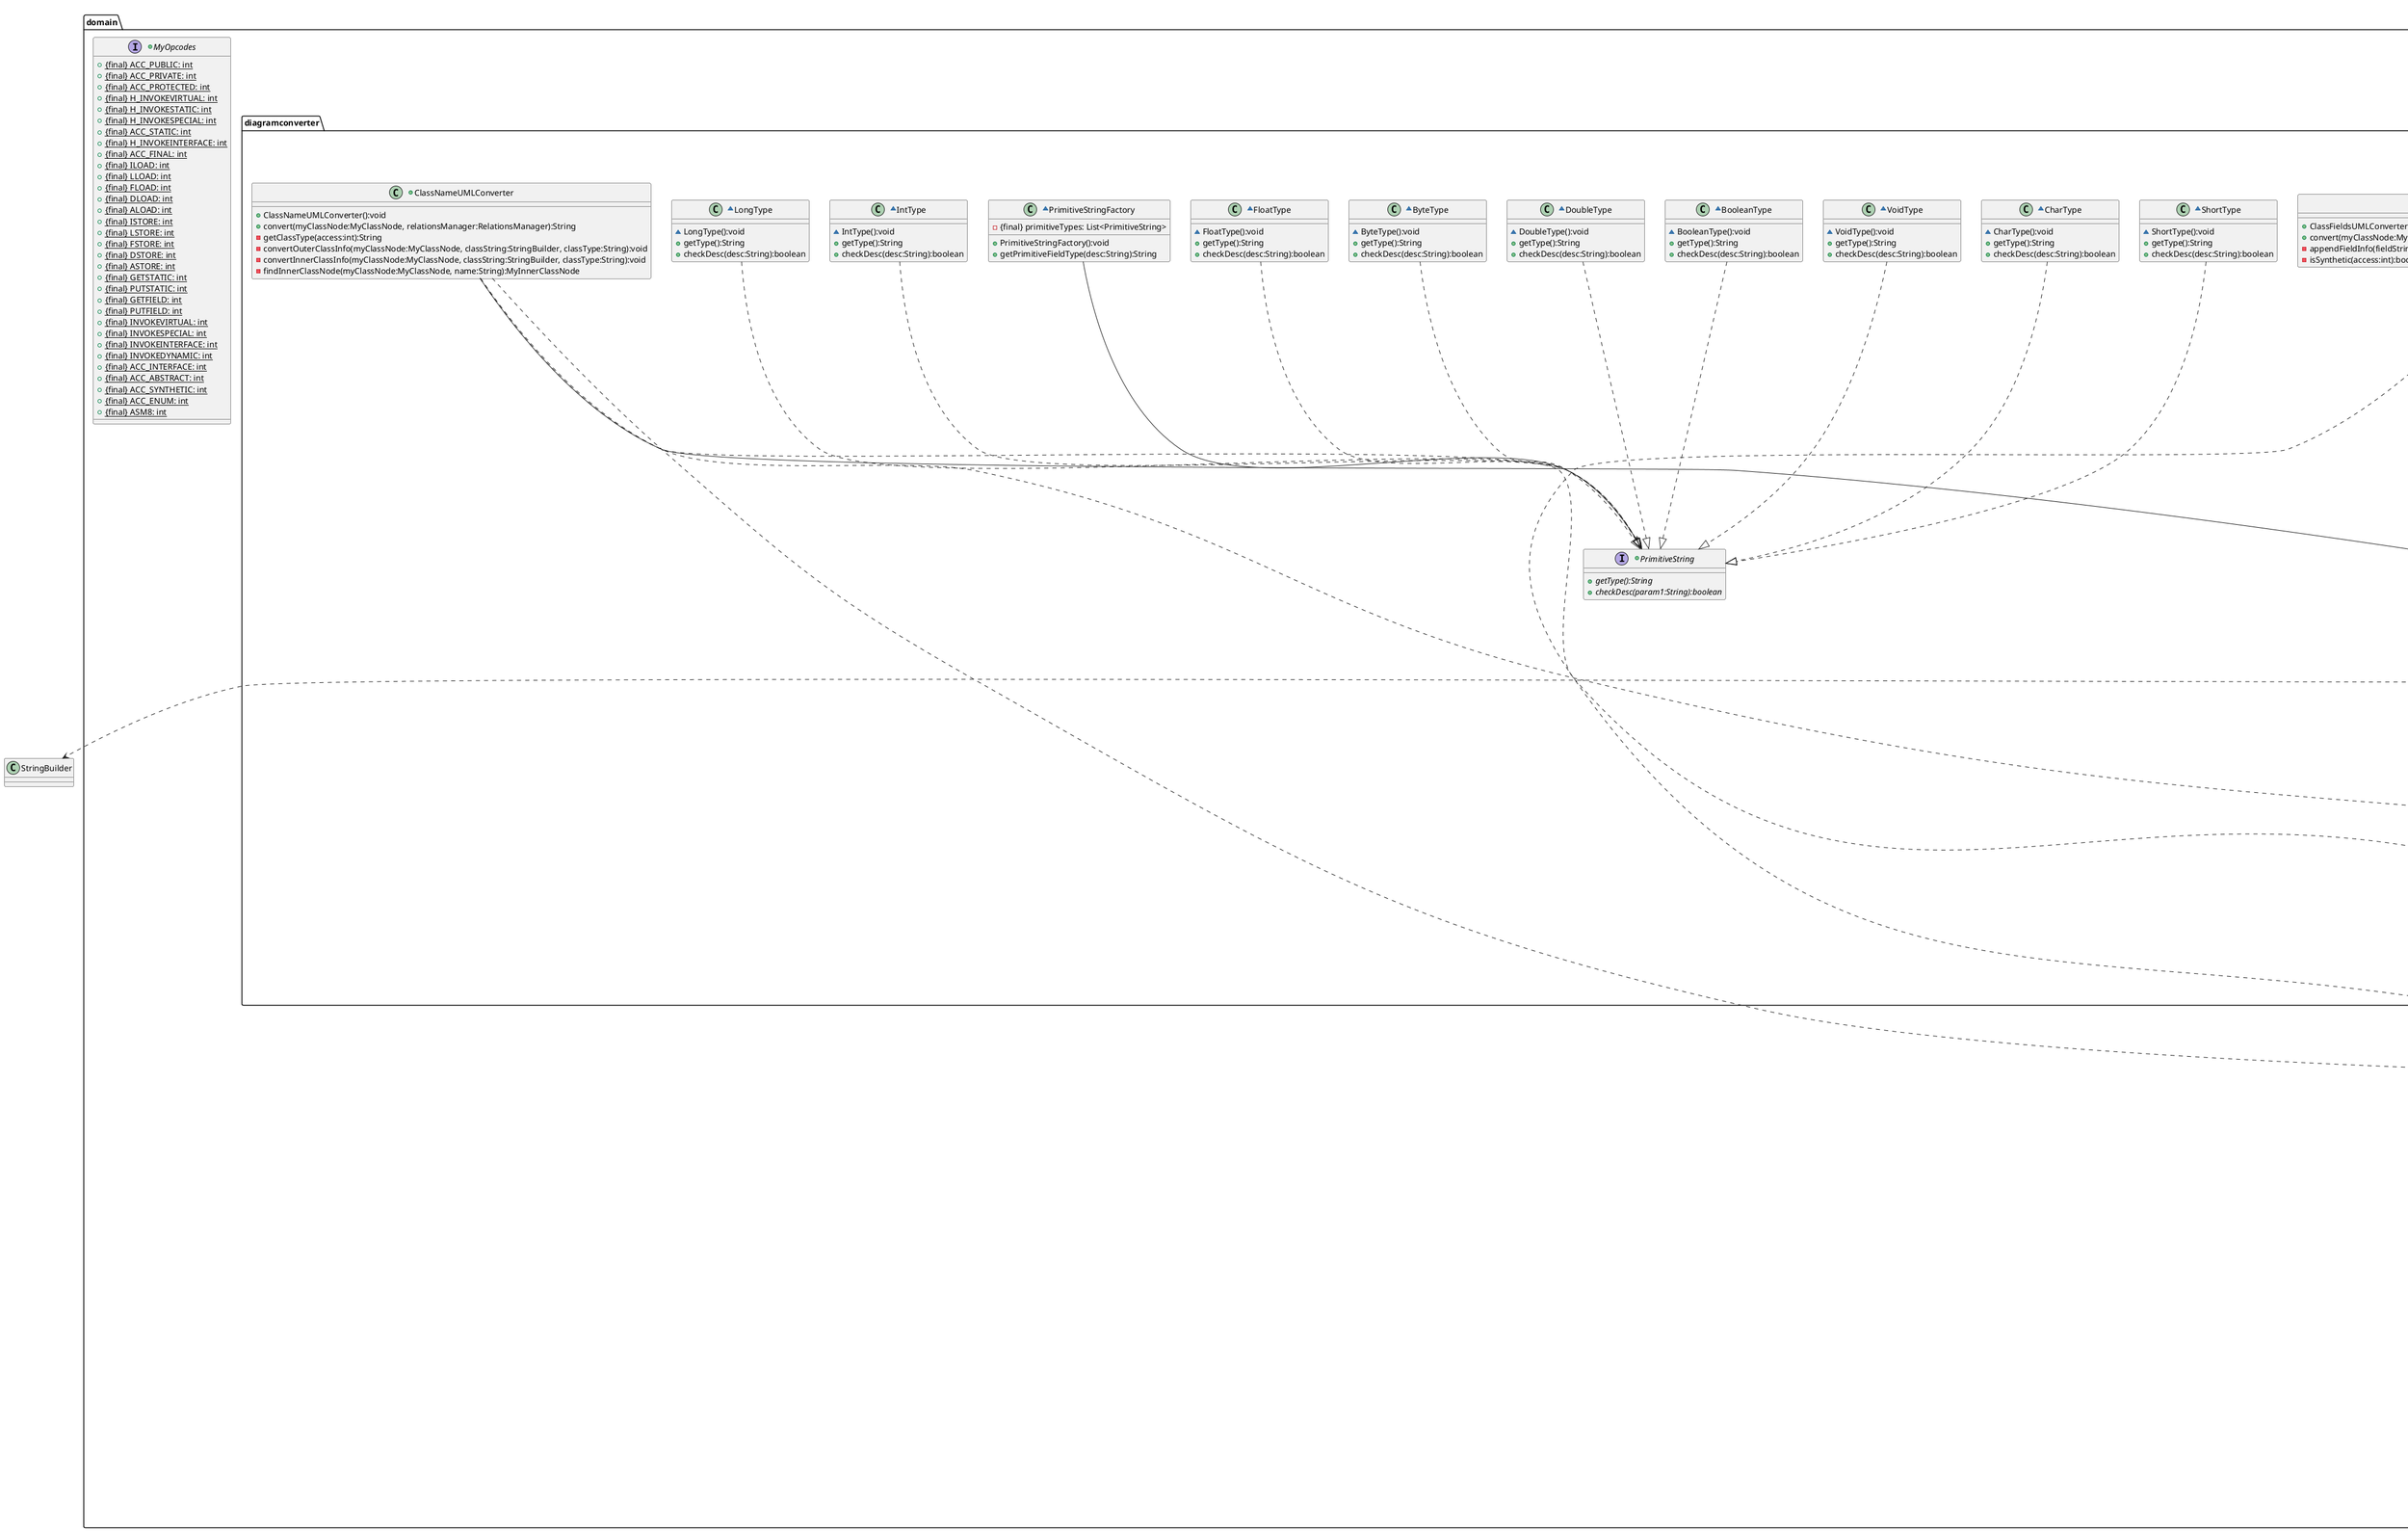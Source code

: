@startuml
package presentation {
	+class LinterMain{
	+LinterMain():void
	+{static}main(args:String[]):void
	-{static}generateAndSaveDiagramsToFile(linter:Linter, diagrams:Map<DiagramType,String>, saver:Saver):void
	-{static}parseDirectory(directoryPath:Path):Map<String,String>
	-{static}promptUserForDirectory():Path
	-{static}isValidPath(inputPath:String):boolean
	-{static}promptUserForDiagrams():Map<DiagramType,String>
	-{static}promptUser(prompt:String):String
	-{static}writeDiagramFiles(fileOutput:String, diagramType:DiagramType, stringBuilder:StringBuilder, saver:Saver):void
	+generateUMLFromPath(inputPath:Path, outputPath:String, fileName:String):void
	}

+class ANSIColors{
	+{static}{final} RESET: String
	+{static}{final} BLACK: String
	+{static}{final} RED: String
	+{static}{final} GREEN: String
	+{static}{final} YELLOW: String
	+{static}{final} BLUE: String
	+{static}{final} PURPLE: String
	+{static}{final} CYAN: String
	+{static}{final} WHITE: String
	+{static}{final} BLACK_BOLD: String
	+{static}{final} RED_BOLD: String
	+{static}{final} GREEN_BOLD: String
	+{static}{final} YELLOW_BOLD: String
	+{static}{final} BLUE_BOLD: String
	+{static}{final} PURPLE_BOLD: String
	+{static}{final} CYAN_BOLD: String
	+{static}{final} WHITE_BOLD: String
	+{static}{final} BLACK_UNDERLINED: String
	+{static}{final} RED_UNDERLINED: String
	+{static}{final} GREEN_UNDERLINED: String
	+{static}{final} YELLOW_UNDERLINED: String
	+{static}{final} BLUE_UNDERLINED: String
	+{static}{final} PURPLE_UNDERLINED: String
	+{static}{final} CYAN_UNDERLINED: String
	+{static}{final} WHITE_UNDERLINED: String
	+{static}{final} BLACK_BACKGROUND: String
	+{static}{final} RED_BACKGROUND: String
	+{static}{final} GREEN_BACKGROUND: String
	+{static}{final} YELLOW_BACKGROUND: String
	+{static}{final} BLUE_BACKGROUND: String
	+{static}{final} PURPLE_BACKGROUND: String
	+{static}{final} CYAN_BACKGROUND: String
	+{static}{final} WHITE_BACKGROUND: String
	+ANSIColors():void
	}

}
package domain.myasm {
	+class MyASMVarInsnNode{
	-{final} varInsnNode: VarInsnNode
	-{final} factory: MyASMAbstractInsnNodeFactory
	+MyASMVarInsnNode(varInsnNode:AbstractInsnNode, factory:MyASMAbstractInsnNodeFactory):void
	+getNext():MyAbstractInsnNode
	+getOpcode():int
	+getType():int
	}

+class MyASMClassNodeCreator{
	-{final} directoryPath: Path
	-{final} PACKAGE_NOT_FOUND: int
	+MyASMClassNodeCreator(directoryPath:Path):void
	-createMyClassNode(reader:ClassReader):MyClassNode
	+createMyClassNodeFromName(path:String):MyClassNode
	+createMyClassNodeFromFile(path:File):MyClassNode
	+createUniqueMyClassNodeFromName(className:String):MyClassNode
	-findRelativePath(desc:String):String
	}

+class MyASMClassNode{
	-{final} classNode: ClassNode
	+MyASMClassNode(classNode:ClassNode):void
	-convertInnerClasses():List<MyInnerClassNode>
	-convertFields():List<MyFieldNode>
	-convertMethods():List<MyMethodNode>
	+getClassNode():ClassNode
	}

+class MyASMAbstractInsnNodeFactory{
	+MyASMAbstractInsnNodeFactory():void
	+constructTypedInsnNode(node:AbstractInsnNode):MyAbstractInsnNode
	}

+class MyASMInnerClassNode{
	-{final} innerClassNode: InnerClassNode
	+MyASMInnerClassNode(icn:InnerClassNode):void
	}

+class MyASMFieldInsnNode{
	-{final} fieldInsnNode: FieldInsnNode
	-{final} factory: MyASMAbstractInsnNodeFactory
	+MyASMFieldInsnNode(abstractInsnNode:AbstractInsnNode, factory:MyASMAbstractInsnNodeFactory):void
	+getNext():MyAbstractInsnNode
	+getOpcode():int
	+getType():int
	}

+class MyASMMethodInsnNode{
	-{final} methodInsnNode: MethodInsnNode
	-{final} factory: MyASMAbstractInsnNodeFactory
	+MyASMMethodInsnNode(methodInsnNode:AbstractInsnNode, factory:MyASMAbstractInsnNodeFactory):void
	+getNext():MyAbstractInsnNode
	+getOpcode():int
	+getType():int
	}

+class MyASMLabel{
	-{final} label: Label
	+MyASMLabel(label:Label):void
	+equals(otherLabel:MyLabel):boolean
	+getLabel():Label
	}

+class MyASMLabelNode{
	-{final} labelNode: LabelNode
	-{final} factory: MyASMAbstractInsnNodeFactory
	+MyASMLabelNode(labelNode:AbstractInsnNode, factory:MyASMAbstractInsnNodeFactory):void
	+getNext():MyAbstractInsnNode
	+getOpcode():int
	+getType():int
	+getLabel():MyLabel
	}

+class MyASMFieldNode{
	-{final} fieldNode: FieldNode
	+MyASMFieldNode(fieldNode:FieldNode):void
	}

+class MyASMLocalVariableNode{
	-{final} localVariableNode: LocalVariableNode
	+MyASMLocalVariableNode(localVariableNode:LocalVariableNode):void
	}

+class MyASMMethodNode{
	-{final} methodNode: MethodNode
	-{final} factory: MyASMAbstractInsnNodeFactory
	+MyASMMethodNode(methodNode:MethodNode):void
	-convertInstructionNodes():List<MyAbstractInsnNode>
	-convertLocalVariableNodes():List<MyLocalVariableNode>
	}

+class MyASMType{
	-{final} type: Type
	+MyASMType(type:Type):void
	+MyASMType():void
	+getArgumentTypes():MyType[]
	+getType(typeDescriptor:String):MyType
	}

}
package datasource {
	+interface Saver{
	+{abstract}saveMessage(param1:String):void
	+{abstract}writeToFile(param1:String, param2:String, param3:String):void
	}

+class LintResultSaver{
	-{final} basePath: String
	+LintResultSaver(path:String):void
	+saveMessage(message:String):void
	+writeToFile(info:String, fileType:String, outputPath:String):void
	-createDirectory(path:String):void
	}

}
package domain.diagramconverter {
	~class DoubleType{
	~DoubleType():void
	+getType():String
	+checkDesc(desc:String):boolean
	}

+interface Diagram{
	+{abstract}generateDiagramByNode(param1:MyClassNode, param2:StringBuilder):void
	+{abstract}generateDiagramByPackage(param1:Map<String,List<MyClassNode>>):StringBuilder
	}

~class ByteType{
	~ByteType():void
	+getType():String
	+checkDesc(desc:String):boolean
	}

~class FloatType{
	~FloatType():void
	+getType():String
	+checkDesc(desc:String):boolean
	}

+class ClassMethodsUMLConverter{
	- className: String
	- cleanedClassName: String
	+ClassMethodsUMLConverter():void
	+convert(myClassNode:MyClassNode, relationsManager:RelationsManager):String
	-setNames(name:String):void
	-methodIsUserGenerated(method:MyMethodNode):boolean
	-getMethodInfo(desc:String, methodNode:MyMethodNode, relationsManager:RelationsManager):String
	-getParameterNames(methodNode:MyMethodNode, paramInfo:List<String>):List<String>
	-generateListOfParams(desc:String, params:List<String>):void
	-processObjectDescriptor(desc:String):String
	-processArrayDescriptor(desc:String):String
	-analyzeForParams(paramInfo:List<String>, paramNames:List<String>, relationsManager:RelationsManager):String
	-appendParamInfo(paramsBuilder:StringBuilder, param:String, parameterName:String, relationsManager:RelationsManager):void
	-handleDependencyRelation(objectDesc:String, objType:String, relationsManager:RelationsManager):void
	}

~class PrimitiveStringFactory{
	-{final} primitiveTypes: List<PrimitiveString>
	+PrimitiveStringFactory():void
	+getPrimitiveFieldType(desc:String):String
	}

~class IntType{
	~IntType():void
	+getType():String
	+checkDesc(desc:String):boolean
	}

+class RelationsManager{
	~ hasARelationShipByClass: Map<String,Integer>
	~ allRelationships: Set<String>
	+RelationsManager():void
	#addImplementsRelationShip(myClassNode:MyClassNode, cleanClassName:String):void
	#addDependsOnARelationShip(className:String, dependent:String):void
	#addExtendsRelationShip(myClassNode:MyClassNode, cleanClassName:String):void
	-convertHasAKeyNames():Set<String>
	#addAHasARelationship(descName:String, className:String, collectionType:boolean):void
	#addAllRelations():String
	}

+abstract class UMLConverterBase{
	+UMLConverterBase():void
	+{abstract}convert(param1:MyClassNode, param2:RelationsManager):String
	#getFieldType(desc:String):String
	-getCollectionType(desc:String):String
	-getCollectionHoldTypes(collected:String):String
	-generateCollectedTypes(collectionTypeList:List<String>):String
	-cleanCollectionParsing(originalList:List<String>):List<String>
	-parseGenericTypes(innerTypes:String):List<String>
	#isPrimitive(desc:String):boolean
	-getPrimitiveFieldType(desc:String):String
	#getAccessModifier(access:int):String
	#getNonAccessModifiers(access:int):String
	#isJavaAPIClass(desc:String, originalClassName:String):boolean
	#removeBracketsFromDesc(descName:String):String
	#isCollectionType(descName:String):boolean
	#cleanClassName(fullClassName:String):String
	}

+class ClassFieldsUMLConverter{
	+ClassFieldsUMLConverter():void
	+convert(myClassNode:MyClassNode, relationsManager:RelationsManager):String
	-appendFieldInfo(fieldString:StringBuilder, field:MyFieldNode, className:String, relationsManager:RelationsManager):void
	-isSynthetic(access:int):boolean
	}

~class LongType{
	~LongType():void
	+getType():String
	+checkDesc(desc:String):boolean
	}

~class ShortType{
	~ShortType():void
	+getType():String
	+checkDesc(desc:String):boolean
	}

~class CharType{
	~CharType():void
	+getType():String
	+checkDesc(desc:String):boolean
	}

~class VoidType{
	~VoidType():void
	+getType():String
	+checkDesc(desc:String):boolean
	}

~class BooleanType{
	~BooleanType():void
	+getType():String
	+checkDesc(desc:String):boolean
	}

+class ConvertASMToUML{
	-{final} relationManager: RelationsManager
	-{final} classUmlContent: StringBuilder
	-{final} converters: List<UMLConverter>
	+ConvertASMToUML(relationsManager:RelationsManager, classUmlContent:StringBuilder):void
	-addConverters():void
	+generateDiagramByNode(myClassNode:MyClassNode, pumlContent:StringBuilder):void
	+generateDiagramByPackage(packageToMyClassNode:Map<String,List<MyClassNode>>):StringBuilder
	}

+interface UMLConverter{
	+{abstract}convert(param1:MyClassNode, param2:RelationsManager):String
	}

+class ClassNameUMLConverter{
	+ClassNameUMLConverter():void
	+convert(myClassNode:MyClassNode, relationsManager:RelationsManager):String
	-getClassType(access:int):String
	-convertOuterClassInfo(myClassNode:MyClassNode, classString:StringBuilder, classType:String):void
	-convertInnerClassInfo(myClassNode:MyClassNode, classString:StringBuilder, classType:String):void
	-findInnerClassNode(myClassNode:MyClassNode, name:String):MyInnerClassNode
	}

+interface PrimitiveString{
	+{abstract}getType():String
	+{abstract}checkDesc(param1:String):boolean
	}

}
package domain {
	+class Linter{
	-{final} creator: MyClassNodeCreator
	-{final} diagramTypeToDiagram: Map<DiagramType,Diagram>
	-{final} packageToMyClassNode: Map<String,List<MyClassNode>>
	+Linter(classPaths:List<String>, myClassNodeCreator:MyClassNodeCreator, fileToPackage:Map<String,String>):void
	-populateDiagramMap():void
	-createClassNodes(classPaths:List<String>, fileToPackage:Map<String,String>):void
	+generateDiagrams(diagrams:Set<DiagramType>):Map<StringBuilder,DiagramType>
	}

+abstract class MyLocalVariableNode{
	+ end: MyLabelNode
	+ index: int
	+ name: String
	+ start: MyLabelNode
	+MyLocalVariableNode():void
	}

+abstract class MyClassNode{
	+ access: int
	+ fields: List<MyFieldNode>
	+ interfaces: List<String>
	+ methods: List<MyMethodNode>
	+ name: String
	+ superName: String
	+ innerClasses: List<MyInnerClassNode>
	+MyClassNode():void
	}

+abstract class MyMethodInsnNode{
	+ desc: String
	+ name: String
	+ owner: String
	+MyMethodInsnNode():void
	}

+abstract class MyAbstractInsnNode{
	+{static}{final} FIELD_INSN: int
	+{static}{final} LABEL: int
	+{static}{final} METHOD_INSN: int
	+{static}{final} VAR_INSN: int
	+MyAbstractInsnNode():void
	+{abstract}getNext():MyAbstractInsnNode
	+{abstract}getOpcode():int
	+{abstract}getType():int
	}

+abstract class MyVarInsnNode{
	+ var: int
	+MyVarInsnNode():void
	}

+abstract class MyMethodNode{
	+ access: int
	+ desc: String
	+ instructions: List<MyAbstractInsnNode>
	+ localVariables: List<MyLocalVariableNode>
	+ name: String
	+ signature: String
	+MyMethodNode():void
	}

+interface MyClassNodeCreator{
	+{abstract}createMyClassNodeFromName(param1:String):MyClassNode
	+{abstract}createMyClassNodeFromFile(param1:File):MyClassNode
	+{abstract}createUniqueMyClassNodeFromName(param1:String):MyClassNode
	}

+class MyDefaultInsnNode{
	+MyDefaultInsnNode():void
	+getNext():MyAbstractInsnNode
	+getOpcode():int
	+getType():int
	}

+abstract class MyType{
	+MyType():void
	+{abstract}getArgumentTypes():MyType[]
	+{abstract}getType(param1:String):MyType
	}

+abstract class MyFieldInsnNode{
	+ desc: String
	+ name: String
	+ owner: String
	+MyFieldInsnNode():void
	}

+abstract class MyFieldNode{
	+ access: int
	+ desc: String
	+ name: String
	+ signature: String
	+MyFieldNode():void
	}

+interface MyOpcodes{
	+{static}{final} ACC_PUBLIC: int
	+{static}{final} ACC_PRIVATE: int
	+{static}{final} ACC_PROTECTED: int
	+{static}{final} H_INVOKEVIRTUAL: int
	+{static}{final} H_INVOKESTATIC: int
	+{static}{final} H_INVOKESPECIAL: int
	+{static}{final} ACC_STATIC: int
	+{static}{final} H_INVOKEINTERFACE: int
	+{static}{final} ACC_FINAL: int
	+{static}{final} ILOAD: int
	+{static}{final} LLOAD: int
	+{static}{final} FLOAD: int
	+{static}{final} DLOAD: int
	+{static}{final} ALOAD: int
	+{static}{final} ISTORE: int
	+{static}{final} LSTORE: int
	+{static}{final} FSTORE: int
	+{static}{final} DSTORE: int
	+{static}{final} ASTORE: int
	+{static}{final} GETSTATIC: int
	+{static}{final} PUTSTATIC: int
	+{static}{final} GETFIELD: int
	+{static}{final} PUTFIELD: int
	+{static}{final} INVOKEVIRTUAL: int
	+{static}{final} INVOKESPECIAL: int
	+{static}{final} INVOKEINTERFACE: int
	+{static}{final} INVOKEDYNAMIC: int
	+{static}{final} ACC_INTERFACE: int
	+{static}{final} ACC_ABSTRACT: int
	+{static}{final} ACC_SYNTHETIC: int
	+{static}{final} ACC_ENUM: int
	+{static}{final} ASM8: int
	}

enum DiagramType{
	UML_CONVERTER
	+{static}values():DiagramType[]
	+{static}valueOf(name:String):DiagramType
	-DiagramType():void
	}

+abstract class MyInnerClassNode{
	+ access: int
	+ name: String
	+MyInnerClassNode():void
	}

+abstract class MyLabelNode{
	+MyLabelNode():void
	+{abstract}getLabel():MyLabel
	}

+interface MyLabel{
	+{abstract}equals(param1:MyLabel):boolean
	}

}
package domain.constants {
	+class Constants{
	+{static}{final} PUML_TYPE: String
	+{static}{final} OUTPUT_DIRECTORY_FOR_CHECKS: String
	+{static}{final} OUTPUT_FOR_PUML_CLASSDIAGRAM: String
	+{static}{final} ABBREVIATION_ERROR: String
	+{static}{final} INVALID_PACKAGE: String
	+Constants():void
	}

}
MyASMFieldNode--|>MyFieldNode
Diagram..>MyClassNode
RelationsManager..>MyClassNode
MyASMClassNodeCreator..|>MyClassNodeCreator
MyASMInnerClassNode--|>MyInnerClassNode
MyASMFieldInsnNode-->FieldInsnNode
MyASMType..>Type
LintResultSaver..|>Saver
MyASMClassNodeCreator..>MyClassNode
MyASMLabelNode..>MyAbstractInsnNode
MyASMMethodNode..>MethodNode
MyClassNodeCreator..>MyClassNode
ClassMethodsUMLConverter..>MyClassNode
MyASMLabelNode..>MyLabel
MyASMLabel..>MyLabel
Linter-->"*"DiagramType
MyClassNode-->"*"MyMethodNode
MyASMVarInsnNode..>MyAbstractInsnNode
ClassFieldsUMLConverter--|>UMLConverterBase
MyASMClassNode--|>MyClassNode
MyASMLocalVariableNode..>LocalVariableNode
MyVarInsnNode--|>MyAbstractInsnNode
ByteType..|>PrimitiveString
MyASMLabel..|>MyLabel
MyASMFieldInsnNode..>MyAbstractInsnNode
ClassFieldsUMLConverter..>MyClassNode
ClassMethodsUMLConverter..>RelationsManager
UMLConverterBase..>MyClassNode
MyMethodInsnNode--|>MyAbstractInsnNode
MyASMLabelNode-->LabelNode
ConvertASMToUML-->"*"UMLConverter
MyMethodNode-->"*"MyAbstractInsnNode
CharType..|>PrimitiveString
MyMethodNode-->"*"MyLocalVariableNode
MyASMMethodNode-->MyASMAbstractInsnNodeFactory
UMLConverterBase..|>UMLConverter
LinterMain..>Saver
MyASMFieldNode..>FieldNode
MyASMAbstractInsnNodeFactory..>MyAbstractInsnNode
ConvertASMToUML..|>Diagram
MyDefaultInsnNode--|>MyAbstractInsnNode
MyASMFieldNode-->FieldNode
LinterMain..>Linter
MyASMLabelNode-->MyASMAbstractInsnNodeFactory
MyASMLocalVariableNode--|>MyLocalVariableNode
MyASMMethodInsnNode..>MyASMAbstractInsnNodeFactory
MyASMType--|>MyType
MyASMMethodInsnNode--|>MyMethodInsnNode
MyASMMethodInsnNode..>MyAbstractInsnNode
MyASMInnerClassNode-->InnerClassNode
MyASMMethodInsnNode-->MethodInsnNode
MyASMVarInsnNode..>MyASMAbstractInsnNodeFactory
MyASMFieldInsnNode..>AbstractInsnNode
Linter-->"*"MyClassNode
ClassNameUMLConverter..>RelationsManager
Linter..>DiagramType
MyDefaultInsnNode..>MyAbstractInsnNode
MyASMMethodInsnNode..>AbstractInsnNode
MyClassNode-->"*"MyFieldNode
ShortType..|>PrimitiveString
MyASMFieldInsnNode-->MyASMAbstractInsnNodeFactory
MyASMInnerClassNode..>InnerClassNode
UMLConverter..>MyClassNode
PrimitiveStringFactory-->"*"PrimitiveString
Linter-->"*"Diagram
MyASMLabel..>Label
MyASMType..>MyType
MyASMMethodNode--|>MyMethodNode
MyClassNode-->"*"MyInnerClassNode
MyASMMethodNode-->MethodNode
MyASMFieldInsnNode--|>MyFieldInsnNode
MyASMClassNode..>ClassNode
MyASMLabelNode--|>MyLabelNode
ClassNameUMLConverter..>MyInnerClassNode
Linter-->MyClassNodeCreator
MyFieldInsnNode--|>MyAbstractInsnNode
DoubleType..|>PrimitiveString
MyASMVarInsnNode-->VarInsnNode
MyASMVarInsnNode..>AbstractInsnNode
ClassFieldsUMLConverter..>MyFieldNode
ClassMethodsUMLConverter..>MyMethodNode
ClassFieldsUMLConverter..>RelationsManager
MyASMType-->Type
MyASMLabel-->Label
MyASMFieldInsnNode..>MyASMAbstractInsnNodeFactory
MyASMLocalVariableNode-->LocalVariableNode
ConvertASMToUML-->RelationsManager
ClassNameUMLConverter--|>UMLConverterBase
MyLabelNode--|>MyAbstractInsnNode
BooleanType..|>PrimitiveString
LinterMain..>DiagramType
UMLConverterBase..>RelationsManager
LongType..|>PrimitiveString
MyLabelNode..>MyLabel
Linter..>StringBuilder
MyASMLabelNode..>MyASMAbstractInsnNodeFactory
ConvertASMToUML..>MyClassNode
MyASMClassNodeCreator..>ClassReader
Linter..>MyClassNodeCreator
FloatType..|>PrimitiveString
UMLConverter..>RelationsManager
VoidType..|>PrimitiveString
ClassNameUMLConverter..>MyClassNode
ConvertASMToUML..>RelationsManager
MyASMLabelNode..>AbstractInsnNode
MyASMVarInsnNode--|>MyVarInsnNode
MyASMVarInsnNode-->MyASMAbstractInsnNodeFactory
ClassMethodsUMLConverter--|>UMLConverterBase
MyASMClassNode-->ClassNode
MyASMAbstractInsnNodeFactory..>AbstractInsnNode
IntType..|>PrimitiveString
MyLocalVariableNode-->"2"MyLabelNode
MyASMMethodInsnNode-->MyASMAbstractInsnNodeFactory
@enduml